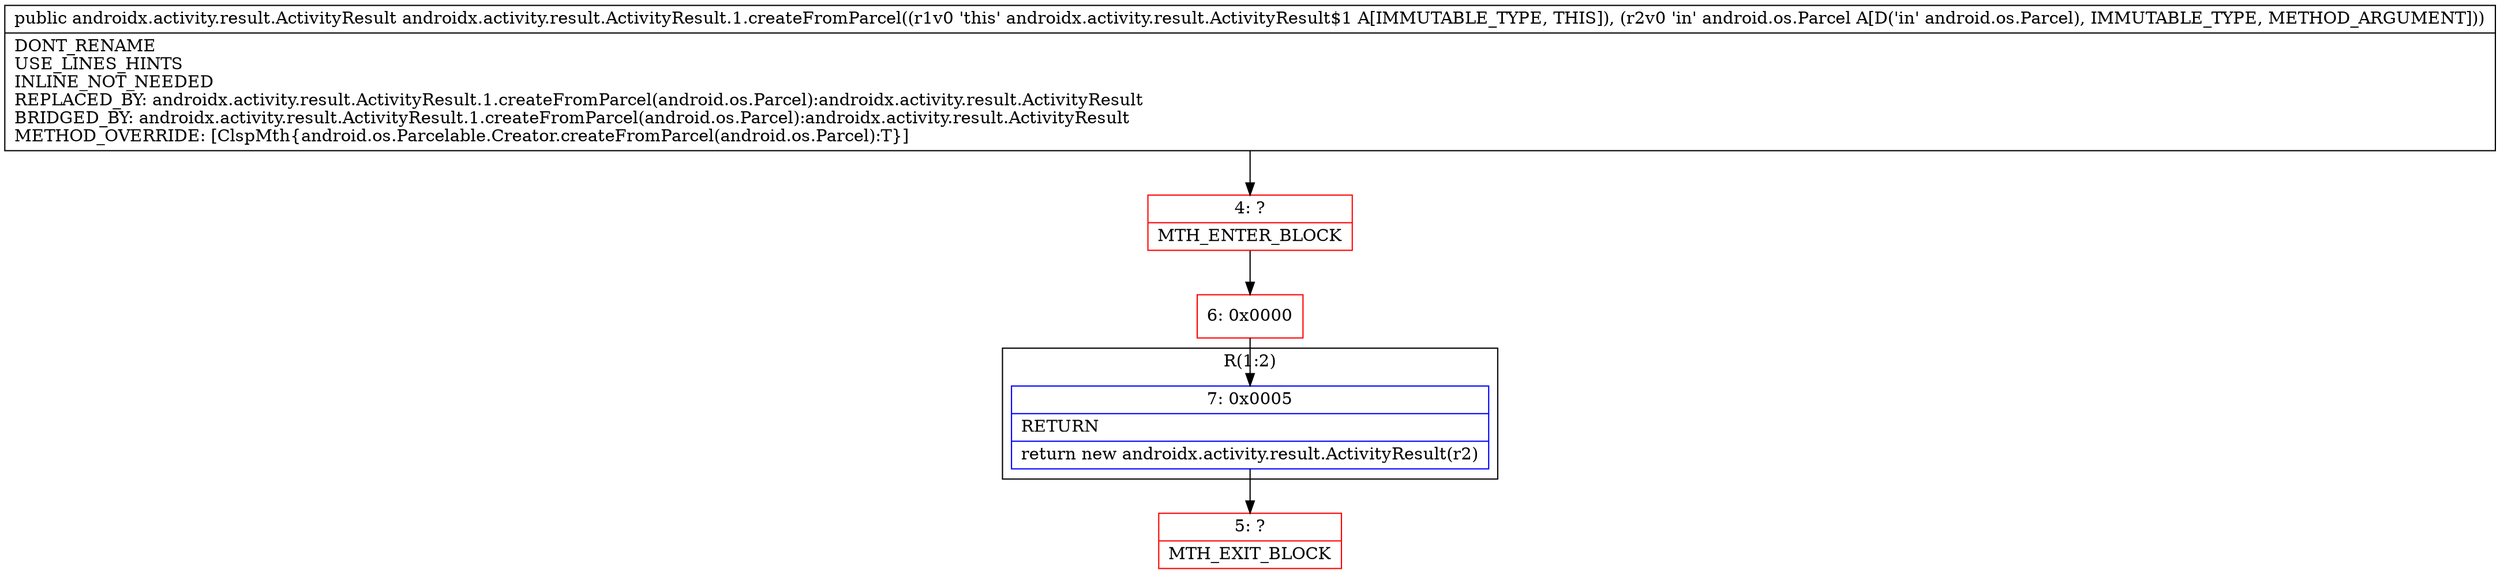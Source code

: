 digraph "CFG forandroidx.activity.result.ActivityResult.1.createFromParcel(Landroid\/os\/Parcel;)Landroidx\/activity\/result\/ActivityResult;" {
subgraph cluster_Region_1584333502 {
label = "R(1:2)";
node [shape=record,color=blue];
Node_7 [shape=record,label="{7\:\ 0x0005|RETURN\l|return new androidx.activity.result.ActivityResult(r2)\l}"];
}
Node_4 [shape=record,color=red,label="{4\:\ ?|MTH_ENTER_BLOCK\l}"];
Node_6 [shape=record,color=red,label="{6\:\ 0x0000}"];
Node_5 [shape=record,color=red,label="{5\:\ ?|MTH_EXIT_BLOCK\l}"];
MethodNode[shape=record,label="{public androidx.activity.result.ActivityResult androidx.activity.result.ActivityResult.1.createFromParcel((r1v0 'this' androidx.activity.result.ActivityResult$1 A[IMMUTABLE_TYPE, THIS]), (r2v0 'in' android.os.Parcel A[D('in' android.os.Parcel), IMMUTABLE_TYPE, METHOD_ARGUMENT]))  | DONT_RENAME\lUSE_LINES_HINTS\lINLINE_NOT_NEEDED\lREPLACED_BY: androidx.activity.result.ActivityResult.1.createFromParcel(android.os.Parcel):androidx.activity.result.ActivityResult\lBRIDGED_BY: androidx.activity.result.ActivityResult.1.createFromParcel(android.os.Parcel):androidx.activity.result.ActivityResult\lMETHOD_OVERRIDE: [ClspMth\{android.os.Parcelable.Creator.createFromParcel(android.os.Parcel):T\}]\l}"];
MethodNode -> Node_4;Node_7 -> Node_5;
Node_4 -> Node_6;
Node_6 -> Node_7;
}


